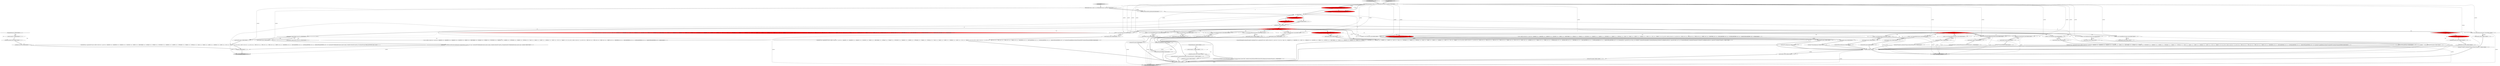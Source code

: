 digraph {
46 [style = filled, label = "_localctx.exception = re@@@101@@@['0', '1', '0']", fillcolor = red, shape = ellipse image = "AAA1AAABBB2BBB"];
27 [style = filled, label = "_localctx = new FunctionCallContext(_localctx)@@@75@@@['1', '0', '0']", fillcolor = red, shape = ellipse image = "AAA1AAABBB1BBB"];
49 [style = filled, label = "_localctx = new ColumnReferenceContext(_localctx)@@@73@@@['0', '1', '0']", fillcolor = white, shape = ellipse image = "AAA0AAABBB2BBB"];
13 [style = filled, label = "int _la@@@5@@@['1', '1', '1']", fillcolor = white, shape = ellipse image = "AAA0AAABBB1BBB"];
47 [style = filled, label = "{setState(578)match(T__0)setState(579)query()setState(580)match(T__1)}@@@64@@@['0', '1', '0']", fillcolor = white, shape = ellipse image = "AAA0AAABBB2BBB"];
1 [style = filled, label = "{setState(577)match(T__0)setState(578)query()setState(579)match(T__1)}@@@120@@@['1', '0', '0']", fillcolor = white, shape = ellipse image = "AAA0AAABBB1BBB"];
92 [style = filled, label = "enterRule(_localctx,66,RULE_tableIdentifier)@@@4@@@['0', '0', '1']", fillcolor = white, shape = ellipse image = "AAA0AAABBB3BBB"];
82 [style = filled, label = "TableIdentifierContext _localctx = new TableIdentifierContext(_ctx,getState())@@@3@@@['0', '0', '1']", fillcolor = white, shape = ellipse image = "AAA0AAABBB3BBB"];
89 [style = filled, label = "{setState(629)_errHandler.sync(this)switch (getInterpreter().adaptivePredict(_input,89,_ctx)) {case 1:{setState(626)((TableIdentifierContext)_localctx).catalog = identifier()setState(627)match(T__3)}breaksetState(631)((TableIdentifierContext)_localctx).name = identifier()}@@@27@@@['0', '0', '1']", fillcolor = white, shape = ellipse image = "AAA0AAABBB3BBB"];
31 [style = filled, label = "_errHandler.recover(this,re)@@@159@@@['1', '0', '0']", fillcolor = white, shape = ellipse image = "AAA0AAABBB1BBB"];
80 [style = filled, label = "(((_la) & ~0x3f) == 0 && ((1L << _la) & ((1L << ANALYZE) | (1L << ANALYZED) | (1L << CATALOGS) | (1L << COLUMNS) | (1L << DEBUG) | (1L << EXECUTABLE) | (1L << EXPLAIN) | (1L << FORMAT) | (1L << FUNCTIONS) | (1L << GRAPHVIZ) | (1L << MAPPED) | (1L << OPTIMIZED) | (1L << PARSED) | (1L << PHYSICAL) | (1L << PLAN) | (1L << RLIKE) | (1L << QUERY) | (1L << SCHEMAS) | (1L << SHOW) | (1L << SYS) | (1L << TABLES))) != 0) || ((((_la - 64)) & ~0x3f) == 0 && ((1L << (_la - 64)) & ((1L << (TEXT - 64)) | (1L << (TYPE - 64)) | (1L << (TYPES - 64)) | (1L << (VERIFY - 64)) | (1L << (IDENTIFIER - 64)) | (1L << (DIGIT_IDENTIFIER - 64)) | (1L << (QUOTED_IDENTIFIER - 64)) | (1L << (BACKQUOTED_IDENTIFIER - 64)))) != 0)@@@43@@@['0', '1', '0']", fillcolor = white, shape = diamond image = "AAA0AAABBB2BBB"];
6 [style = filled, label = "_localctx = new StarContext(_localctx)@@@58@@@['1', '0', '0']", fillcolor = white, shape = ellipse image = "AAA0AAABBB1BBB"];
71 [style = filled, label = "{setState(574)_la = _input.LA(1)if ((((_la) & ~0x3f) == 0 && ((1L << _la) & ((1L << ANALYZE) | (1L << ANALYZED) | (1L << CATALOGS) | (1L << COLUMNS) | (1L << DEBUG) | (1L << EXECUTABLE) | (1L << EXPLAIN) | (1L << FORMAT) | (1L << FUNCTIONS) | (1L << GRAPHVIZ) | (1L << MAPPED) | (1L << OPTIMIZED) | (1L << PARSED) | (1L << PHYSICAL) | (1L << PLAN) | (1L << RLIKE) | (1L << QUERY) | (1L << SCHEMAS) | (1L << SHOW) | (1L << SYS) | (1L << TABLES))) != 0) || ((((_la - 64)) & ~0x3f) == 0 && ((1L << (_la - 64)) & ((1L << (TEXT - 64)) | (1L << (TYPE - 64)) | (1L << (TYPES - 64)) | (1L << (VERIFY - 64)) | (1L << (IDENTIFIER - 64)) | (1L << (DIGIT_IDENTIFIER - 64)) | (1L << (QUOTED_IDENTIFIER - 64)) | (1L << (BACKQUOTED_IDENTIFIER - 64)))) != 0)) {{setState(571)qualifiedName()setState(572)match(DOT)}}setState(576)match(ASTERISK)}@@@40@@@['0', '1', '0']", fillcolor = white, shape = ellipse image = "AAA0AAABBB2BBB"];
44 [style = filled, label = "enterOuterAlt(_localctx,3)@@@45@@@['1', '0', '0']", fillcolor = white, shape = ellipse image = "AAA0AAABBB1BBB"];
18 [style = filled, label = "RecognitionException re@@@156@@@['1', '0', '0']", fillcolor = white, shape = diamond image = "AAA0AAABBB1BBB"];
90 [style = filled, label = "getInterpreter().adaptivePredict(_input,90,_ctx)@@@9@@@['0', '0', '1']", fillcolor = white, shape = diamond image = "AAA0AAABBB3BBB"];
22 [style = filled, label = "{setState(581)identifier()}@@@131@@@['1', '0', '0']", fillcolor = white, shape = ellipse image = "AAA0AAABBB1BBB"];
64 [style = filled, label = "{setState(582)identifier()}@@@75@@@['0', '1', '0']", fillcolor = white, shape = ellipse image = "AAA0AAABBB2BBB"];
51 [style = filled, label = "_localctx = new StarContext(_localctx)@@@38@@@['0', '1', '0']", fillcolor = white, shape = ellipse image = "AAA0AAABBB2BBB"];
53 [style = filled, label = "_localctx = new DereferenceContext(_localctx)@@@80@@@['0', '1', '0']", fillcolor = white, shape = ellipse image = "AAA0AAABBB2BBB"];
50 [style = filled, label = "{setState(584)match(T__0)setState(585)expression()setState(586)match(T__1)}@@@89@@@['0', '1', '0']", fillcolor = white, shape = ellipse image = "AAA0AAABBB2BBB"];
72 [style = filled, label = "{setState(570)match(ASTERISK)}@@@33@@@['0', '1', '0']", fillcolor = white, shape = ellipse image = "AAA0AAABBB2BBB"];
26 [style = filled, label = "_localctx = new ExtractContext(_localctx)@@@27@@@['1', '0', '0']", fillcolor = white, shape = ellipse image = "AAA0AAABBB1BBB"];
81 [style = filled, label = "_localctx.exception = re@@@46@@@['0', '0', '1']", fillcolor = white, shape = ellipse image = "AAA0AAABBB3BBB"];
14 [style = filled, label = "_localctx = new ConstantDefaultContext(_localctx)@@@44@@@['1', '0', '0']", fillcolor = white, shape = ellipse image = "AAA0AAABBB1BBB"];
83 [style = filled, label = "enterOuterAlt(_localctx,1)@@@10@@@['0', '0', '1']", fillcolor = white, shape = ellipse image = "AAA0AAABBB3BBB"];
77 [style = filled, label = "getInterpreter().adaptivePredict(_input,82,_ctx)@@@9@@@['0', '1', '0']", fillcolor = red, shape = diamond image = "AAA1AAABBB2BBB"];
5 [style = filled, label = "enterRule(_localctx,52,RULE_primaryExpression)@@@4@@@['1', '0', '0']", fillcolor = red, shape = ellipse image = "AAA1AAABBB1BBB"];
36 [style = filled, label = "_localctx = new SubqueryExpressionContext(_localctx)@@@118@@@['1', '0', '0']", fillcolor = white, shape = ellipse image = "AAA0AAABBB1BBB"];
61 [style = filled, label = "primaryExpression['0', '1', '0']", fillcolor = lightgray, shape = diamond image = "AAA0AAABBB2BBB"];
76 [style = filled, label = "_localctx = new ExtractContext(_localctx)@@@17@@@['0', '1', '0']", fillcolor = white, shape = ellipse image = "AAA0AAABBB2BBB"];
88 [style = filled, label = "enterOuterAlt(_localctx,2)@@@26@@@['0', '0', '1']", fillcolor = white, shape = ellipse image = "AAA0AAABBB3BBB"];
54 [style = filled, label = "{setState(577)functionExpression()}@@@57@@@['0', '1', '0']", fillcolor = white, shape = ellipse image = "AAA0AAABBB2BBB"];
19 [style = filled, label = "_errHandler.reportError(this,re)@@@158@@@['1', '0', '0']", fillcolor = white, shape = ellipse image = "AAA0AAABBB1BBB"];
9 [style = filled, label = "_localctx = new StarContext(_localctx)@@@51@@@['1', '0', '0']", fillcolor = white, shape = ellipse image = "AAA0AAABBB1BBB"];
24 [style = filled, label = "enterOuterAlt(_localctx,10)@@@144@@@['1', '0', '0']", fillcolor = white, shape = ellipse image = "AAA0AAABBB1BBB"];
95 [style = filled, label = "(((_la) & ~0x3f) == 0 && ((1L << _la) & ((1L << ANALYZE) | (1L << ANALYZED) | (1L << CATALOGS) | (1L << COLUMNS) | (1L << DEBUG) | (1L << EXECUTABLE) | (1L << EXPLAIN) | (1L << FORMAT) | (1L << FUNCTIONS) | (1L << GRAPHVIZ) | (1L << MAPPED) | (1L << OPTIMIZED) | (1L << PARSED) | (1L << PHYSICAL) | (1L << PLAN) | (1L << RLIKE) | (1L << QUERY) | (1L << SCHEMAS) | (1L << SHOW) | (1L << SYS) | (1L << TABLES))) != 0) || ((((_la - 64)) & ~0x3f) == 0 && ((1L << (_la - 64)) & ((1L << (TEXT - 64)) | (1L << (TYPE - 64)) | (1L << (TYPES - 64)) | (1L << (VERIFY - 64)) | (1L << (IDENTIFIER - 64)) | (1L << (DIGIT_IDENTIFIER - 64)) | (1L << (QUOTED_IDENTIFIER - 64)) | (1L << (BACKQUOTED_IDENTIFIER - 64)))) != 0)@@@14@@@['0', '0', '1']", fillcolor = white, shape = diamond image = "AAA0AAABBB3BBB"];
85 [style = filled, label = "{exitRule()}@@@50@@@['0', '0', '1']", fillcolor = white, shape = ellipse image = "AAA0AAABBB3BBB"];
42 [style = filled, label = "enterOuterAlt(_localctx,8)@@@130@@@['1', '0', '0']", fillcolor = white, shape = ellipse image = "AAA0AAABBB1BBB"];
75 [style = filled, label = "enterOuterAlt(_localctx,4)@@@32@@@['0', '1', '0']", fillcolor = white, shape = ellipse image = "AAA0AAABBB2BBB"];
79 [style = filled, label = "return _localctx@@@108@@@['0', '1', '0']", fillcolor = lightgray, shape = ellipse image = "AAA0AAABBB2BBB"];
74 [style = filled, label = "enterOuterAlt(_localctx,3)@@@25@@@['0', '1', '0']", fillcolor = white, shape = ellipse image = "AAA0AAABBB2BBB"];
59 [style = filled, label = "enterOuterAlt(_localctx,5)@@@39@@@['0', '1', '0']", fillcolor = white, shape = ellipse image = "AAA0AAABBB2BBB"];
78 [style = filled, label = "{setState(583)qualifiedName()}@@@82@@@['0', '1', '0']", fillcolor = white, shape = ellipse image = "AAA0AAABBB2BBB"];
48 [style = filled, label = "{setState(568)extractExpression()}@@@19@@@['0', '1', '0']", fillcolor = white, shape = ellipse image = "AAA0AAABBB2BBB"];
21 [style = filled, label = "setState(587)@@@7@@@['1', '0', '0']", fillcolor = red, shape = ellipse image = "AAA1AAABBB1BBB"];
94 [style = filled, label = "setState(632)@@@7@@@['0', '0', '1']", fillcolor = white, shape = ellipse image = "AAA0AAABBB3BBB"];
15 [style = filled, label = "{setState(545)match(EXTRACT)setState(546)match(T__0)setState(547)((ExtractContext)_localctx).field = identifier()setState(548)match(FROM)setState(549)valueExpression(0)setState(550)match(T__1)}@@@29@@@['1', '0', '0']", fillcolor = white, shape = ellipse image = "AAA0AAABBB1BBB"];
34 [style = filled, label = "{setState(582)qualifiedName()}@@@138@@@['1', '0', '0']", fillcolor = white, shape = ellipse image = "AAA0AAABBB1BBB"];
45 [style = filled, label = "RecognitionException re@@@100@@@['0', '1', '0']", fillcolor = red, shape = diamond image = "AAA1AAABBB2BBB"];
33 [style = filled, label = "enterOuterAlt(_localctx,9)@@@137@@@['1', '0', '0']", fillcolor = white, shape = ellipse image = "AAA0AAABBB1BBB"];
11 [style = filled, label = "_errHandler.sync(this)@@@8@@@['1', '1', '1']", fillcolor = white, shape = ellipse image = "AAA0AAABBB1BBB"];
73 [style = filled, label = "_localctx = new ConstantDefaultContext(_localctx)@@@24@@@['0', '1', '0']", fillcolor = white, shape = ellipse image = "AAA0AAABBB2BBB"];
40 [style = filled, label = "enterOuterAlt(_localctx,6)@@@76@@@['1', '0', '0']", fillcolor = white, shape = ellipse image = "AAA0AAABBB1BBB"];
55 [style = filled, label = "_localctx = new SubqueryExpressionContext(_localctx)@@@62@@@['0', '1', '0']", fillcolor = white, shape = ellipse image = "AAA0AAABBB2BBB"];
91 [style = filled, label = "tableIdentifier['0', '0', '1']", fillcolor = lightgray, shape = diamond image = "AAA0AAABBB3BBB"];
25 [style = filled, label = "enterOuterAlt(_localctx,5)@@@59@@@['1', '0', '0']", fillcolor = white, shape = ellipse image = "AAA0AAABBB1BBB"];
23 [style = filled, label = "_localctx = new DereferenceContext(_localctx)@@@136@@@['1', '0', '0']", fillcolor = white, shape = ellipse image = "AAA0AAABBB1BBB"];
58 [style = filled, label = "enterOuterAlt(_localctx,6)@@@56@@@['0', '1', '0']", fillcolor = white, shape = ellipse image = "AAA0AAABBB2BBB"];
32 [style = filled, label = "_localctx.exception = re@@@157@@@['1', '0', '0']", fillcolor = white, shape = ellipse image = "AAA0AAABBB1BBB"];
2 [style = filled, label = "{setState(560)identifier()setState(561)match(T__0)setState(573)_la = _input.LA(1)if ((((_la) & ~0x3f) == 0 && ((1L << _la) & ((1L << T__0) | (1L << ALL) | (1L << ANALYZE) | (1L << ANALYZED) | (1L << CAST) | (1L << CATALOGS) | (1L << COLUMNS) | (1L << DEBUG) | (1L << DISTINCT) | (1L << EXECUTABLE) | (1L << EXISTS) | (1L << EXPLAIN) | (1L << EXTRACT) | (1L << FALSE) | (1L << FORMAT) | (1L << FUNCTIONS) | (1L << GRAPHVIZ) | (1L << MAPPED) | (1L << MATCH) | (1L << NOT) | (1L << NULL) | (1L << OPTIMIZED) | (1L << PARSED) | (1L << PHYSICAL) | (1L << PLAN) | (1L << RLIKE) | (1L << QUERY) | (1L << SCHEMAS) | (1L << SHOW) | (1L << SYS) | (1L << TABLES))) != 0) || ((((_la - 64)) & ~0x3f) == 0 && ((1L << (_la - 64)) & ((1L << (TEXT - 64)) | (1L << (TRUE - 64)) | (1L << (TYPE - 64)) | (1L << (TYPES - 64)) | (1L << (VERIFY - 64)) | (1L << (PLUS - 64)) | (1L << (MINUS - 64)) | (1L << (ASTERISK - 64)) | (1L << (PARAM - 64)) | (1L << (STRING - 64)) | (1L << (INTEGER_VALUE - 64)) | (1L << (DECIMAL_VALUE - 64)) | (1L << (IDENTIFIER - 64)) | (1L << (DIGIT_IDENTIFIER - 64)) | (1L << (QUOTED_IDENTIFIER - 64)) | (1L << (BACKQUOTED_IDENTIFIER - 64)))) != 0)) {{setState(563)_la = _input.LA(1)if (_la == ALL || _la == DISTINCT) {{setState(562)setQuantifier()}}setState(565)expression()setState(570)_errHandler.sync(this)_la = _input.LA(1)while (_la == T__2) {{{setState(566)match(T__2)setState(567)expression()}}setState(572)_errHandler.sync(this)_la = _input.LA(1)}}}setState(575)match(T__1)}@@@77@@@['1', '0', '0']", fillcolor = white, shape = ellipse image = "AAA0AAABBB1BBB"];
86 [style = filled, label = "RecognitionException re@@@45@@@['0', '0', '1']", fillcolor = white, shape = diamond image = "AAA0AAABBB3BBB"];
97 [style = filled, label = "_errHandler.recover(this,re)@@@48@@@['0', '0', '1']", fillcolor = white, shape = ellipse image = "AAA0AAABBB3BBB"];
35 [style = filled, label = "primaryExpression['1', '0', '0']", fillcolor = lightgray, shape = diamond image = "AAA0AAABBB1BBB"];
37 [style = filled, label = "{exitRule()}@@@105@@@['1', '1', '0']", fillcolor = white, shape = ellipse image = "AAA0AAABBB1BBB"];
0 [style = filled, label = "{setState(553)match(ASTERISK)}@@@53@@@['1', '0', '0']", fillcolor = white, shape = ellipse image = "AAA0AAABBB1BBB"];
38 [style = filled, label = "PrimaryExpressionContext _localctx = new PrimaryExpressionContext(_ctx,getState())@@@3@@@['1', '1', '0']", fillcolor = white, shape = ellipse image = "AAA0AAABBB1BBB"];
70 [style = filled, label = "{setState(569)constant()}@@@26@@@['0', '1', '0']", fillcolor = white, shape = ellipse image = "AAA0AAABBB2BBB"];
68 [style = filled, label = "_localctx = new StarContext(_localctx)@@@31@@@['0', '1', '0']", fillcolor = white, shape = ellipse image = "AAA0AAABBB2BBB"];
65 [style = filled, label = "enterOuterAlt(_localctx,2)@@@18@@@['0', '1', '0']", fillcolor = white, shape = ellipse image = "AAA0AAABBB2BBB"];
66 [style = filled, label = "_errHandler.recover(this,re)@@@103@@@['0', '1', '0']", fillcolor = white, shape = ellipse image = "AAA0AAABBB2BBB"];
96 [style = filled, label = "getInterpreter().adaptivePredict(_input,89,_ctx)@@@30@@@['0', '0', '1']", fillcolor = white, shape = diamond image = "AAA0AAABBB3BBB"];
30 [style = filled, label = "enterOuterAlt(_localctx,7)@@@63@@@['1', '1', '0']", fillcolor = white, shape = ellipse image = "AAA0AAABBB1BBB"];
39 [style = filled, label = "enterOuterAlt(_localctx,1)@@@11@@@['1', '1', '0']", fillcolor = white, shape = ellipse image = "AAA0AAABBB1BBB"];
57 [style = filled, label = "_localctx = new FunctionContext(_localctx)@@@55@@@['0', '1', '0']", fillcolor = red, shape = ellipse image = "AAA1AAABBB2BBB"];
8 [style = filled, label = "_localctx = new CastContext(_localctx)@@@10@@@['1', '1', '0']", fillcolor = white, shape = ellipse image = "AAA0AAABBB1BBB"];
16 [style = filled, label = "_localctx = new ParenthesizedExpressionContext(_localctx)@@@143@@@['1', '0', '0']", fillcolor = white, shape = ellipse image = "AAA0AAABBB1BBB"];
29 [style = filled, label = "enterOuterAlt(_localctx,4)@@@52@@@['1', '0', '0']", fillcolor = white, shape = ellipse image = "AAA0AAABBB1BBB"];
63 [style = filled, label = "enterOuterAlt(_localctx,9)@@@81@@@['0', '1', '0']", fillcolor = white, shape = ellipse image = "AAA0AAABBB2BBB"];
69 [style = filled, label = "_localctx = new ParenthesizedExpressionContext(_localctx)@@@87@@@['0', '1', '0']", fillcolor = white, shape = ellipse image = "AAA0AAABBB2BBB"];
4 [style = filled, label = "{setState(552)constant()}@@@46@@@['1', '0', '0']", fillcolor = white, shape = ellipse image = "AAA0AAABBB1BBB"];
60 [style = filled, label = "_errHandler.reportError(this,re)@@@102@@@['0', '1', '0']", fillcolor = white, shape = ellipse image = "AAA0AAABBB2BBB"];
43 [style = filled, label = "enterOuterAlt(_localctx,2)@@@28@@@['1', '0', '0']", fillcolor = white, shape = ellipse image = "AAA0AAABBB1BBB"];
67 [style = filled, label = "enterRule(_localctx,56,RULE_primaryExpression)@@@4@@@['0', '1', '0']", fillcolor = red, shape = ellipse image = "AAA1AAABBB2BBB"];
17 [style = filled, label = "{setState(567)castExpression()}@@@12@@@['1', '1', '0']", fillcolor = white, shape = ellipse image = "AAA0AAABBB1BBB"];
56 [style = filled, label = "setState(588)@@@7@@@['0', '1', '0']", fillcolor = red, shape = ellipse image = "AAA1AAABBB2BBB"];
62 [style = filled, label = "enterOuterAlt(_localctx,10)@@@88@@@['0', '1', '0']", fillcolor = white, shape = ellipse image = "AAA0AAABBB2BBB"];
12 [style = filled, label = "enterOuterAlt(_localctx,7)@@@119@@@['1', '0', '0']", fillcolor = white, shape = ellipse image = "AAA0AAABBB1BBB"];
93 [style = filled, label = "{setState(623)_la = _input.LA(1)if ((((_la) & ~0x3f) == 0 && ((1L << _la) & ((1L << ANALYZE) | (1L << ANALYZED) | (1L << CATALOGS) | (1L << COLUMNS) | (1L << DEBUG) | (1L << EXECUTABLE) | (1L << EXPLAIN) | (1L << FORMAT) | (1L << FUNCTIONS) | (1L << GRAPHVIZ) | (1L << MAPPED) | (1L << OPTIMIZED) | (1L << PARSED) | (1L << PHYSICAL) | (1L << PLAN) | (1L << RLIKE) | (1L << QUERY) | (1L << SCHEMAS) | (1L << SHOW) | (1L << SYS) | (1L << TABLES))) != 0) || ((((_la - 64)) & ~0x3f) == 0 && ((1L << (_la - 64)) & ((1L << (TEXT - 64)) | (1L << (TYPE - 64)) | (1L << (TYPES - 64)) | (1L << (VERIFY - 64)) | (1L << (IDENTIFIER - 64)) | (1L << (DIGIT_IDENTIFIER - 64)) | (1L << (QUOTED_IDENTIFIER - 64)) | (1L << (BACKQUOTED_IDENTIFIER - 64)))) != 0)) {{setState(620)((TableIdentifierContext)_localctx).catalog = identifier()setState(621)match(T__3)}}setState(625)match(TABLE_IDENTIFIER)}@@@11@@@['0', '0', '1']", fillcolor = white, shape = ellipse image = "AAA0AAABBB3BBB"];
52 [style = filled, label = "enterOuterAlt(_localctx,8)@@@74@@@['0', '1', '0']", fillcolor = white, shape = ellipse image = "AAA0AAABBB2BBB"];
41 [style = filled, label = "(((_la) & ~0x3f) == 0 && ((1L << _la) & ((1L << T__0) | (1L << ALL) | (1L << ANALYZE) | (1L << ANALYZED) | (1L << CAST) | (1L << CATALOGS) | (1L << COLUMNS) | (1L << DEBUG) | (1L << DISTINCT) | (1L << EXECUTABLE) | (1L << EXISTS) | (1L << EXPLAIN) | (1L << EXTRACT) | (1L << FALSE) | (1L << FORMAT) | (1L << FUNCTIONS) | (1L << GRAPHVIZ) | (1L << MAPPED) | (1L << MATCH) | (1L << NOT) | (1L << NULL) | (1L << OPTIMIZED) | (1L << PARSED) | (1L << PHYSICAL) | (1L << PLAN) | (1L << RLIKE) | (1L << QUERY) | (1L << SCHEMAS) | (1L << SHOW) | (1L << SYS) | (1L << TABLES))) != 0) || ((((_la - 64)) & ~0x3f) == 0 && ((1L << (_la - 64)) & ((1L << (TEXT - 64)) | (1L << (TRUE - 64)) | (1L << (TYPE - 64)) | (1L << (TYPES - 64)) | (1L << (VERIFY - 64)) | (1L << (PLUS - 64)) | (1L << (MINUS - 64)) | (1L << (ASTERISK - 64)) | (1L << (PARAM - 64)) | (1L << (STRING - 64)) | (1L << (INTEGER_VALUE - 64)) | (1L << (DECIMAL_VALUE - 64)) | (1L << (IDENTIFIER - 64)) | (1L << (DIGIT_IDENTIFIER - 64)) | (1L << (QUOTED_IDENTIFIER - 64)) | (1L << (BACKQUOTED_IDENTIFIER - 64)))) != 0)@@@84@@@['1', '0', '0']", fillcolor = red, shape = diamond image = "AAA1AAABBB1BBB"];
84 [style = filled, label = "_errHandler.reportError(this,re)@@@47@@@['0', '0', '1']", fillcolor = white, shape = ellipse image = "AAA0AAABBB3BBB"];
28 [style = filled, label = "{setState(557)_la = _input.LA(1)if ((((_la) & ~0x3f) == 0 && ((1L << _la) & ((1L << ANALYZE) | (1L << ANALYZED) | (1L << CATALOGS) | (1L << COLUMNS) | (1L << DEBUG) | (1L << EXECUTABLE) | (1L << EXPLAIN) | (1L << FORMAT) | (1L << FUNCTIONS) | (1L << GRAPHVIZ) | (1L << MAPPED) | (1L << OPTIMIZED) | (1L << PARSED) | (1L << PHYSICAL) | (1L << PLAN) | (1L << RLIKE) | (1L << QUERY) | (1L << SCHEMAS) | (1L << SHOW) | (1L << SYS) | (1L << TABLES))) != 0) || ((((_la - 64)) & ~0x3f) == 0 && ((1L << (_la - 64)) & ((1L << (TEXT - 64)) | (1L << (TYPE - 64)) | (1L << (TYPES - 64)) | (1L << (VERIFY - 64)) | (1L << (IDENTIFIER - 64)) | (1L << (DIGIT_IDENTIFIER - 64)) | (1L << (QUOTED_IDENTIFIER - 64)) | (1L << (BACKQUOTED_IDENTIFIER - 64)))) != 0)) {{setState(554)qualifiedName()setState(555)match(DOT)}}setState(559)match(ASTERISK)}@@@60@@@['1', '0', '0']", fillcolor = white, shape = ellipse image = "AAA0AAABBB1BBB"];
7 [style = filled, label = "{setState(583)match(T__0)setState(584)expression()setState(585)match(T__1)}@@@145@@@['1', '0', '0']", fillcolor = white, shape = ellipse image = "AAA0AAABBB1BBB"];
3 [style = filled, label = "getInterpreter().adaptivePredict(_input,83,_ctx)@@@9@@@['1', '0', '0']", fillcolor = red, shape = diamond image = "AAA1AAABBB1BBB"];
20 [style = filled, label = "return _localctx@@@164@@@['1', '0', '0']", fillcolor = lightgray, shape = ellipse image = "AAA0AAABBB1BBB"];
87 [style = filled, label = "return _localctx@@@53@@@['0', '0', '1']", fillcolor = lightgray, shape = ellipse image = "AAA0AAABBB3BBB"];
10 [style = filled, label = "{exitRule()}@@@161@@@['1', '0', '0']", fillcolor = white, shape = ellipse image = "AAA0AAABBB1BBB"];
82->92 [style = solid, label="_localctx"];
40->2 [style = bold, label=""];
93->87 [style = solid, label="_localctx"];
15->10 [style = bold, label=""];
90->88 [style = bold, label=""];
52->64 [style = bold, label=""];
38->57 [style = solid, label="_localctx"];
90->83 [style = bold, label=""];
13->2 [style = solid, label="_la"];
73->74 [style = bold, label=""];
53->63 [style = bold, label=""];
29->0 [style = bold, label=""];
38->5 [style = solid, label="_localctx"];
3->33 [style = dotted, label="true"];
70->37 [style = bold, label=""];
77->8 [style = dotted, label="true"];
53->79 [style = solid, label="_localctx"];
8->83 [style = dashed, label="0"];
65->48 [style = bold, label=""];
77->57 [style = dotted, label="true"];
59->71 [style = bold, label=""];
57->58 [style = bold, label=""];
36->12 [style = bold, label=""];
47->37 [style = bold, label=""];
3->16 [style = bold, label=""];
37->79 [style = bold, label=""];
3->6 [style = dotted, label="true"];
3->40 [style = dotted, label="true"];
27->57 [style = dashed, label="0"];
3->25 [style = dotted, label="true"];
90->96 [style = dotted, label="true"];
3->27 [style = bold, label=""];
77->8 [style = bold, label=""];
3->27 [style = dotted, label="true"];
9->20 [style = solid, label="_localctx"];
51->59 [style = solid, label="_localctx"];
3->36 [style = bold, label=""];
23->33 [style = bold, label=""];
3->41 [style = dotted, label="true"];
38->6 [style = solid, label="_localctx"];
38->49 [style = solid, label="_localctx"];
83->93 [style = bold, label=""];
74->70 [style = bold, label=""];
54->37 [style = bold, label=""];
38->16 [style = solid, label="_localctx"];
27->20 [style = solid, label="_localctx"];
18->32 [style = bold, label=""];
77->65 [style = dotted, label="true"];
77->30 [style = dotted, label="true"];
90->95 [style = dotted, label="true"];
76->79 [style = solid, label="_localctx"];
37->20 [style = solid, label="_localctx"];
68->79 [style = solid, label="_localctx"];
51->79 [style = solid, label="_localctx"];
35->38 [style = bold, label=""];
77->58 [style = dotted, label="true"];
38->73 [style = solid, label="_localctx"];
8->39 [style = bold, label=""];
9->29 [style = bold, label=""];
36->12 [style = solid, label="_localctx"];
86->81 [style = dotted, label="true"];
77->51 [style = dotted, label="true"];
6->20 [style = solid, label="_localctx"];
60->66 [style = bold, label=""];
82->92 [style = bold, label=""];
3->42 [style = dotted, label="true"];
14->44 [style = solid, label="_localctx"];
48->37 [style = bold, label=""];
25->28 [style = bold, label=""];
73->79 [style = solid, label="_localctx"];
77->39 [style = dotted, label="true"];
77->59 [style = dotted, label="true"];
3->29 [style = dotted, label="true"];
57->79 [style = solid, label="_localctx"];
63->78 [style = bold, label=""];
50->37 [style = bold, label=""];
89->85 [style = bold, label=""];
36->20 [style = solid, label="_localctx"];
77->73 [style = dotted, label="true"];
77->51 [style = bold, label=""];
3->26 [style = dotted, label="true"];
3->30 [style = dotted, label="true"];
26->43 [style = bold, label=""];
77->76 [style = dotted, label="true"];
3->90 [style = dashed, label="0"];
17->37 [style = bold, label=""];
12->1 [style = bold, label=""];
38->68 [style = solid, label="_localctx"];
58->54 [style = bold, label=""];
90->83 [style = dotted, label="true"];
5->67 [style = dashed, label="0"];
23->33 [style = solid, label="_localctx"];
69->62 [style = bold, label=""];
61->38 [style = bold, label=""];
46->60 [style = bold, label=""];
71->37 [style = bold, label=""];
3->23 [style = bold, label=""];
49->79 [style = solid, label="_localctx"];
84->97 [style = bold, label=""];
44->4 [style = bold, label=""];
21->11 [style = bold, label=""];
76->65 [style = solid, label="_localctx"];
73->74 [style = solid, label="_localctx"];
93->85 [style = bold, label=""];
97->85 [style = bold, label=""];
77->80 [style = dotted, label="true"];
77->74 [style = dotted, label="true"];
30->47 [style = bold, label=""];
45->46 [style = bold, label=""];
42->22 [style = bold, label=""];
21->56 [style = dashed, label="0"];
24->7 [style = bold, label=""];
77->62 [style = dotted, label="true"];
16->20 [style = solid, label="_localctx"];
72->37 [style = bold, label=""];
3->44 [style = dotted, label="true"];
8->79 [style = solid, label="_localctx"];
56->11 [style = bold, label=""];
38->5 [style = bold, label=""];
53->63 [style = solid, label="_localctx"];
17->10 [style = bold, label=""];
4->10 [style = bold, label=""];
11->90 [style = bold, label=""];
92->13 [style = bold, label=""];
3->37 [style = bold, label=""];
45->46 [style = dotted, label="true"];
77->73 [style = bold, label=""];
38->26 [style = solid, label="_localctx"];
16->24 [style = bold, label=""];
77->69 [style = bold, label=""];
18->19 [style = dotted, label="true"];
3->26 [style = bold, label=""];
77->55 [style = dotted, label="true"];
3->6 [style = bold, label=""];
77->49 [style = dotted, label="true"];
3->37 [style = dotted, label="true"];
82->88 [style = solid, label="_localctx"];
32->19 [style = bold, label=""];
3->43 [style = dotted, label="true"];
3->9 [style = dotted, label="true"];
8->39 [style = solid, label="_localctx"];
2->10 [style = bold, label=""];
90->88 [style = dotted, label="true"];
77->68 [style = bold, label=""];
21->94 [style = dashed, label="0"];
3->14 [style = dotted, label="true"];
77->53 [style = bold, label=""];
8->20 [style = solid, label="_localctx"];
23->20 [style = solid, label="_localctx"];
3->24 [style = dotted, label="true"];
3->9 [style = bold, label=""];
64->37 [style = bold, label=""];
77->52 [style = dotted, label="true"];
26->43 [style = solid, label="_localctx"];
55->30 [style = bold, label=""];
86->97 [style = dotted, label="true"];
11->3 [style = bold, label=""];
39->17 [style = bold, label=""];
31->10 [style = bold, label=""];
3->8 [style = bold, label=""];
5->13 [style = bold, label=""];
38->53 [style = solid, label="_localctx"];
22->10 [style = bold, label=""];
13->28 [style = solid, label="_la"];
94->11 [style = bold, label=""];
89->87 [style = solid, label="_localctx"];
77->55 [style = bold, label=""];
75->72 [style = bold, label=""];
82->83 [style = solid, label="_localctx"];
55->30 [style = solid, label="_localctx"];
15->20 [style = solid, label="_localctx"];
38->55 [style = solid, label="_localctx"];
13->93 [style = solid, label="_la"];
38->36 [style = solid, label="_localctx"];
57->58 [style = solid, label="_localctx"];
69->79 [style = solid, label="_localctx"];
38->67 [style = solid, label="_localctx"];
38->67 [style = bold, label=""];
77->53 [style = dotted, label="true"];
37->42 [style = bold, label=""];
55->79 [style = solid, label="_localctx"];
11->77 [style = bold, label=""];
81->84 [style = bold, label=""];
3->77 [style = dashed, label="0"];
6->25 [style = solid, label="_localctx"];
10->20 [style = bold, label=""];
38->76 [style = solid, label="_localctx"];
67->13 [style = bold, label=""];
86->81 [style = bold, label=""];
28->10 [style = bold, label=""];
77->57 [style = bold, label=""];
14->20 [style = solid, label="_localctx"];
38->14 [style = solid, label="_localctx"];
38->8 [style = solid, label="_localctx"];
7->10 [style = bold, label=""];
19->31 [style = bold, label=""];
3->36 [style = dotted, label="true"];
77->63 [style = dotted, label="true"];
38->51 [style = solid, label="_localctx"];
49->52 [style = solid, label="_localctx"];
3->14 [style = bold, label=""];
88->89 [style = bold, label=""];
38->69 [style = solid, label="_localctx"];
68->75 [style = solid, label="_localctx"];
77->68 [style = dotted, label="true"];
77->49 [style = bold, label=""];
78->37 [style = bold, label=""];
86->84 [style = dotted, label="true"];
38->9 [style = solid, label="_localctx"];
34->10 [style = bold, label=""];
38->23 [style = solid, label="_localctx"];
14->44 [style = bold, label=""];
13->94 [style = bold, label=""];
18->32 [style = dotted, label="true"];
27->40 [style = solid, label="_localctx"];
38->27 [style = solid, label="_localctx"];
51->59 [style = bold, label=""];
85->87 [style = bold, label=""];
38->82 [style = dashed, label="0"];
69->62 [style = solid, label="_localctx"];
0->10 [style = bold, label=""];
13->56 [style = bold, label=""];
77->76 [style = bold, label=""];
77->75 [style = dotted, label="true"];
13->71 [style = solid, label="_la"];
49->52 [style = bold, label=""];
43->15 [style = bold, label=""];
77->69 [style = dotted, label="true"];
3->39 [style = dotted, label="true"];
38->37 [style = solid, label="_localctx"];
3->12 [style = dotted, label="true"];
45->60 [style = dotted, label="true"];
5->92 [style = dashed, label="0"];
66->37 [style = bold, label=""];
76->65 [style = bold, label=""];
68->75 [style = bold, label=""];
3->23 [style = dotted, label="true"];
45->66 [style = dotted, label="true"];
62->50 [style = bold, label=""];
91->82 [style = bold, label=""];
37->42 [style = solid, label="_localctx"];
9->29 [style = solid, label="_localctx"];
27->40 [style = bold, label=""];
18->31 [style = dotted, label="true"];
13->21 [style = bold, label=""];
1->10 [style = bold, label=""];
3->8 [style = dotted, label="true"];
33->34 [style = bold, label=""];
3->16 [style = dotted, label="true"];
16->24 [style = solid, label="_localctx"];
6->25 [style = bold, label=""];
}
